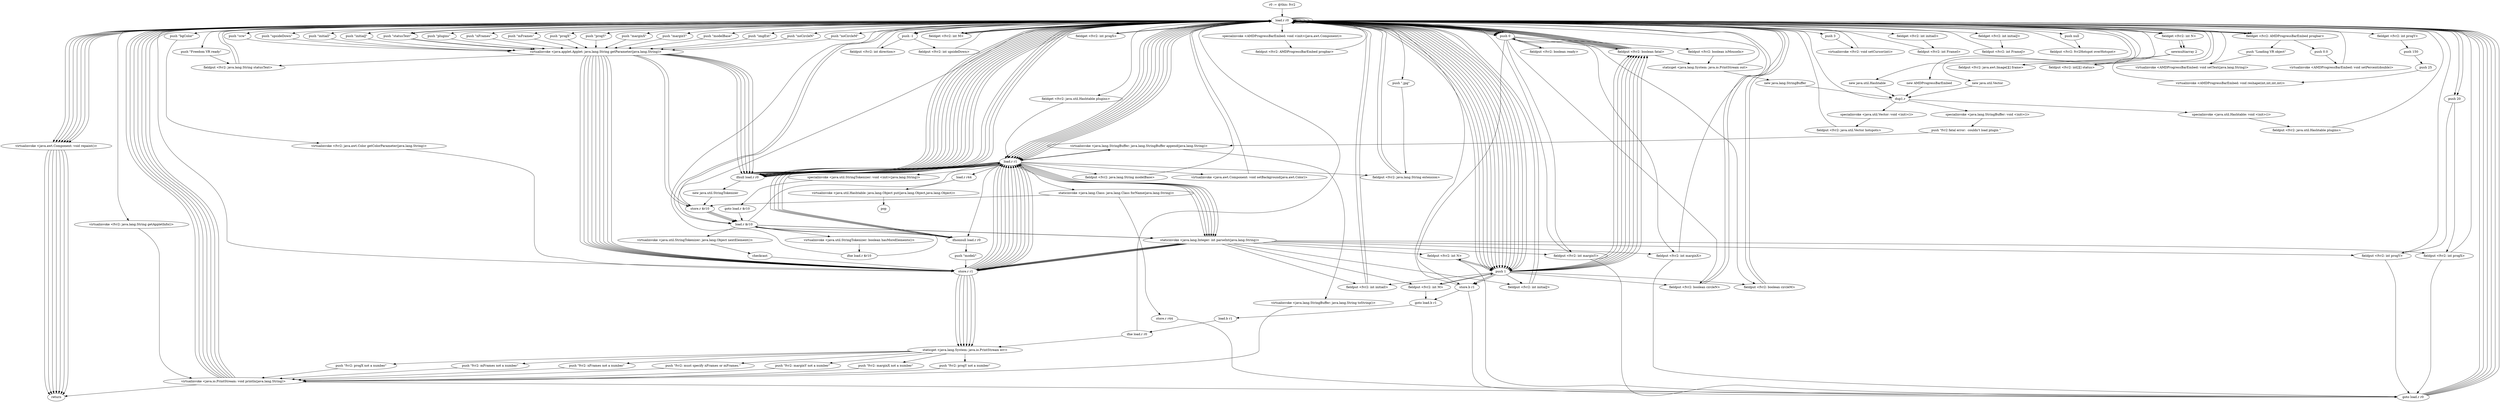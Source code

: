 digraph "" {
    "r0 := @this: fvr2"
    "load.r r0"
    "r0 := @this: fvr2"->"load.r r0";
    "push 0"
    "load.r r0"->"push 0";
    "fieldput <fvr2: boolean fatal>"
    "push 0"->"fieldput <fvr2: boolean fatal>";
    "fieldput <fvr2: boolean fatal>"->"load.r r0";
    "load.r r0"->"push 0";
    "fieldput <fvr2: boolean ready>"
    "push 0"->"fieldput <fvr2: boolean ready>";
    "fieldput <fvr2: boolean ready>"->"push 0";
    "store.b r1"
    "push 0"->"store.b r1";
    "store.b r1"->"load.r r0";
    "push \"nFrames\""
    "load.r r0"->"push \"nFrames\"";
    "virtualinvoke <java.applet.Applet: java.lang.String getParameter(java.lang.String)>"
    "push \"nFrames\""->"virtualinvoke <java.applet.Applet: java.lang.String getParameter(java.lang.String)>";
    "store.r $r10"
    "virtualinvoke <java.applet.Applet: java.lang.String getParameter(java.lang.String)>"->"store.r $r10";
    "load.r $r10"
    "store.r $r10"->"load.r $r10";
    "ifnonnull load.r r0"
    "load.r $r10"->"ifnonnull load.r r0";
    "ifnonnull load.r r0"->"load.r r0";
    "push 1"
    "load.r r0"->"push 1";
    "fieldput <fvr2: int N>"
    "push 1"->"fieldput <fvr2: int N>";
    "goto load.r r0"
    "fieldput <fvr2: int N>"->"goto load.r r0";
    "goto load.r r0"->"load.r r0";
    "push \"mFrames\""
    "load.r r0"->"push \"mFrames\"";
    "push \"mFrames\""->"virtualinvoke <java.applet.Applet: java.lang.String getParameter(java.lang.String)>";
    "virtualinvoke <java.applet.Applet: java.lang.String getParameter(java.lang.String)>"->"store.r $r10";
    "store.r $r10"->"load.r $r10";
    "load.r $r10"->"ifnonnull load.r r0";
    "ifnonnull load.r r0"->"load.r r0";
    "load.r r0"->"push 1";
    "fieldput <fvr2: int M>"
    "push 1"->"fieldput <fvr2: int M>";
    "goto load.b r1"
    "fieldput <fvr2: int M>"->"goto load.b r1";
    "load.b r1"
    "goto load.b r1"->"load.b r1";
    "ifne load.r r0"
    "load.b r1"->"ifne load.r r0";
    "staticget <java.lang.System: java.io.PrintStream err>"
    "ifne load.r r0"->"staticget <java.lang.System: java.io.PrintStream err>";
    "push \"fvr2: must specify nFrames or mFrames.\""
    "staticget <java.lang.System: java.io.PrintStream err>"->"push \"fvr2: must specify nFrames or mFrames.\"";
    "virtualinvoke <java.io.PrintStream: void println(java.lang.String)>"
    "push \"fvr2: must specify nFrames or mFrames.\""->"virtualinvoke <java.io.PrintStream: void println(java.lang.String)>";
    "virtualinvoke <java.io.PrintStream: void println(java.lang.String)>"->"load.r r0";
    "load.r r0"->"push 1";
    "push 1"->"fieldput <fvr2: boolean fatal>";
    "fieldput <fvr2: boolean fatal>"->"load.r r0";
    "virtualinvoke <java.awt.Component: void repaint()>"
    "load.r r0"->"virtualinvoke <java.awt.Component: void repaint()>";
    "return"
    "virtualinvoke <java.awt.Component: void repaint()>"->"return";
    "ifne load.r r0"->"load.r r0";
    "push 20"
    "load.r r0"->"push 20";
    "fieldput <fvr2: int progX>"
    "push 20"->"fieldput <fvr2: int progX>";
    "fieldput <fvr2: int progX>"->"load.r r0";
    "push \"progX\""
    "load.r r0"->"push \"progX\"";
    "push \"progX\""->"virtualinvoke <java.applet.Applet: java.lang.String getParameter(java.lang.String)>";
    "store.r r1"
    "virtualinvoke <java.applet.Applet: java.lang.String getParameter(java.lang.String)>"->"store.r r1";
    "load.r r1"
    "store.r r1"->"load.r r1";
    "ifnull load.r r0"
    "load.r r1"->"ifnull load.r r0";
    "ifnull load.r r0"->"load.r r0";
    "load.r r0"->"load.r r1";
    "staticinvoke <java.lang.Integer: int parseInt(java.lang.String)>"
    "load.r r1"->"staticinvoke <java.lang.Integer: int parseInt(java.lang.String)>";
    "staticinvoke <java.lang.Integer: int parseInt(java.lang.String)>"->"fieldput <fvr2: int progX>";
    "fieldput <fvr2: int progX>"->"goto load.r r0";
    "goto load.r r0"->"load.r r0";
    "load.r r0"->"push 20";
    "fieldput <fvr2: int progY>"
    "push 20"->"fieldput <fvr2: int progY>";
    "fieldput <fvr2: int progY>"->"load.r r0";
    "push \"progY\""
    "load.r r0"->"push \"progY\"";
    "push \"progY\""->"virtualinvoke <java.applet.Applet: java.lang.String getParameter(java.lang.String)>";
    "virtualinvoke <java.applet.Applet: java.lang.String getParameter(java.lang.String)>"->"store.r r1";
    "store.r r1"->"load.r r1";
    "load.r r1"->"ifnull load.r r0";
    "ifnull load.r r0"->"load.r r0";
    "load.r r0"->"load.r r1";
    "load.r r1"->"staticinvoke <java.lang.Integer: int parseInt(java.lang.String)>";
    "staticinvoke <java.lang.Integer: int parseInt(java.lang.String)>"->"fieldput <fvr2: int progY>";
    "fieldput <fvr2: int progY>"->"goto load.r r0";
    "goto load.r r0"->"load.r r0";
    "load.r r0"->"push 0";
    "fieldput <fvr2: int marginX>"
    "push 0"->"fieldput <fvr2: int marginX>";
    "fieldput <fvr2: int marginX>"->"load.r r0";
    "load.r r0"->"push 0";
    "fieldput <fvr2: int marginY>"
    "push 0"->"fieldput <fvr2: int marginY>";
    "fieldput <fvr2: int marginY>"->"load.r r0";
    "push \"marginX\""
    "load.r r0"->"push \"marginX\"";
    "push \"marginX\""->"virtualinvoke <java.applet.Applet: java.lang.String getParameter(java.lang.String)>";
    "virtualinvoke <java.applet.Applet: java.lang.String getParameter(java.lang.String)>"->"store.r r1";
    "store.r r1"->"load.r r1";
    "load.r r1"->"ifnull load.r r0";
    "ifnull load.r r0"->"load.r r0";
    "load.r r0"->"load.r r1";
    "load.r r1"->"staticinvoke <java.lang.Integer: int parseInt(java.lang.String)>";
    "staticinvoke <java.lang.Integer: int parseInt(java.lang.String)>"->"fieldput <fvr2: int marginX>";
    "fieldput <fvr2: int marginX>"->"goto load.r r0";
    "goto load.r r0"->"load.r r0";
    "push \"marginY\""
    "load.r r0"->"push \"marginY\"";
    "push \"marginY\""->"virtualinvoke <java.applet.Applet: java.lang.String getParameter(java.lang.String)>";
    "virtualinvoke <java.applet.Applet: java.lang.String getParameter(java.lang.String)>"->"store.r r1";
    "store.r r1"->"load.r r1";
    "load.r r1"->"ifnull load.r r0";
    "ifnull load.r r0"->"load.r r0";
    "load.r r0"->"load.r r1";
    "load.r r1"->"staticinvoke <java.lang.Integer: int parseInt(java.lang.String)>";
    "staticinvoke <java.lang.Integer: int parseInt(java.lang.String)>"->"fieldput <fvr2: int marginY>";
    "fieldput <fvr2: int marginY>"->"goto load.r r0";
    "goto load.r r0"->"load.r r0";
    "push \"modelBase\""
    "load.r r0"->"push \"modelBase\"";
    "push \"modelBase\""->"virtualinvoke <java.applet.Applet: java.lang.String getParameter(java.lang.String)>";
    "virtualinvoke <java.applet.Applet: java.lang.String getParameter(java.lang.String)>"->"store.r r1";
    "store.r r1"->"load.r r1";
    "load.r r1"->"ifnonnull load.r r0";
    "push \"model/\""
    "ifnonnull load.r r0"->"push \"model/\"";
    "push \"model/\""->"store.r r1";
    "store.r r1"->"load.r r0";
    "load.r r0"->"load.r r1";
    "fieldput <fvr2: java.lang.String modelBase>"
    "load.r r1"->"fieldput <fvr2: java.lang.String modelBase>";
    "fieldput <fvr2: java.lang.String modelBase>"->"load.r r0";
    "push \".jpg\""
    "load.r r0"->"push \".jpg\"";
    "fieldput <fvr2: java.lang.String extension>"
    "push \".jpg\""->"fieldput <fvr2: java.lang.String extension>";
    "fieldput <fvr2: java.lang.String extension>"->"load.r r0";
    "push \"imgExt\""
    "load.r r0"->"push \"imgExt\"";
    "push \"imgExt\""->"virtualinvoke <java.applet.Applet: java.lang.String getParameter(java.lang.String)>";
    "virtualinvoke <java.applet.Applet: java.lang.String getParameter(java.lang.String)>"->"store.r r1";
    "store.r r1"->"load.r r1";
    "load.r r1"->"ifnull load.r r0";
    "ifnull load.r r0"->"load.r r0";
    "load.r r0"->"load.r r1";
    "load.r r1"->"fieldput <fvr2: java.lang.String extension>";
    "fieldput <fvr2: java.lang.String extension>"->"load.r r0";
    "load.r r0"->"push 1";
    "fieldput <fvr2: boolean circleN>"
    "push 1"->"fieldput <fvr2: boolean circleN>";
    "fieldput <fvr2: boolean circleN>"->"load.r r0";
    "push \"noCircleN\""
    "load.r r0"->"push \"noCircleN\"";
    "push \"noCircleN\""->"virtualinvoke <java.applet.Applet: java.lang.String getParameter(java.lang.String)>";
    "virtualinvoke <java.applet.Applet: java.lang.String getParameter(java.lang.String)>"->"ifnull load.r r0";
    "ifnull load.r r0"->"load.r r0";
    "load.r r0"->"push 0";
    "push 0"->"fieldput <fvr2: boolean circleN>";
    "fieldput <fvr2: boolean circleN>"->"load.r r0";
    "load.r r0"->"push 1";
    "fieldput <fvr2: boolean circleM>"
    "push 1"->"fieldput <fvr2: boolean circleM>";
    "fieldput <fvr2: boolean circleM>"->"load.r r0";
    "push \"noCircleM\""
    "load.r r0"->"push \"noCircleM\"";
    "push \"noCircleM\""->"virtualinvoke <java.applet.Applet: java.lang.String getParameter(java.lang.String)>";
    "virtualinvoke <java.applet.Applet: java.lang.String getParameter(java.lang.String)>"->"ifnull load.r r0";
    "ifnull load.r r0"->"load.r r0";
    "load.r r0"->"push 0";
    "push 0"->"fieldput <fvr2: boolean circleM>";
    "fieldput <fvr2: boolean circleM>"->"load.r r0";
    "push \"ccw\""
    "load.r r0"->"push \"ccw\"";
    "push \"ccw\""->"virtualinvoke <java.applet.Applet: java.lang.String getParameter(java.lang.String)>";
    "virtualinvoke <java.applet.Applet: java.lang.String getParameter(java.lang.String)>"->"ifnull load.r r0";
    "ifnull load.r r0"->"load.r r0";
    "push -1"
    "load.r r0"->"push -1";
    "fieldput <fvr2: int direction>"
    "push -1"->"fieldput <fvr2: int direction>";
    "fieldput <fvr2: int direction>"->"load.r r0";
    "push \"upsideDown\""
    "load.r r0"->"push \"upsideDown\"";
    "push \"upsideDown\""->"virtualinvoke <java.applet.Applet: java.lang.String getParameter(java.lang.String)>";
    "virtualinvoke <java.applet.Applet: java.lang.String getParameter(java.lang.String)>"->"ifnull load.r r0";
    "ifnull load.r r0"->"load.r r0";
    "load.r r0"->"push -1";
    "fieldput <fvr2: int upsideDown>"
    "push -1"->"fieldput <fvr2: int upsideDown>";
    "fieldput <fvr2: int upsideDown>"->"load.r r0";
    "load.r r0"->"push 1";
    "fieldput <fvr2: int initialI>"
    "push 1"->"fieldput <fvr2: int initialI>";
    "fieldput <fvr2: int initialI>"->"load.r r0";
    "push \"initialI\""
    "load.r r0"->"push \"initialI\"";
    "push \"initialI\""->"virtualinvoke <java.applet.Applet: java.lang.String getParameter(java.lang.String)>";
    "virtualinvoke <java.applet.Applet: java.lang.String getParameter(java.lang.String)>"->"store.r r1";
    "store.r r1"->"load.r r1";
    "load.r r1"->"ifnull load.r r0";
    "ifnull load.r r0"->"load.r r0";
    "load.r r0"->"load.r r1";
    "load.r r1"->"staticinvoke <java.lang.Integer: int parseInt(java.lang.String)>";
    "staticinvoke <java.lang.Integer: int parseInt(java.lang.String)>"->"fieldput <fvr2: int initialI>";
    "fieldput <fvr2: int initialI>"->"load.r r0";
    "load.r r0"->"push 1";
    "fieldput <fvr2: int initialJ>"
    "push 1"->"fieldput <fvr2: int initialJ>";
    "fieldput <fvr2: int initialJ>"->"load.r r0";
    "push \"initialJ\""
    "load.r r0"->"push \"initialJ\"";
    "push \"initialJ\""->"virtualinvoke <java.applet.Applet: java.lang.String getParameter(java.lang.String)>";
    "virtualinvoke <java.applet.Applet: java.lang.String getParameter(java.lang.String)>"->"store.r r1";
    "store.r r1"->"load.r r1";
    "load.r r1"->"ifnull load.r r0";
    "ifnull load.r r0"->"load.r r0";
    "load.r r0"->"load.r r1";
    "load.r r1"->"staticinvoke <java.lang.Integer: int parseInt(java.lang.String)>";
    "staticinvoke <java.lang.Integer: int parseInt(java.lang.String)>"->"fieldput <fvr2: int initialJ>";
    "fieldput <fvr2: int initialJ>"->"load.r r0";
    "push \"bgColor\""
    "load.r r0"->"push \"bgColor\"";
    "virtualinvoke <fvr2: java.awt.Color getColorParameter(java.lang.String)>"
    "push \"bgColor\""->"virtualinvoke <fvr2: java.awt.Color getColorParameter(java.lang.String)>";
    "virtualinvoke <fvr2: java.awt.Color getColorParameter(java.lang.String)>"->"store.r r1";
    "store.r r1"->"load.r r1";
    "load.r r1"->"ifnull load.r r0";
    "ifnull load.r r0"->"load.r r0";
    "load.r r0"->"load.r r1";
    "virtualinvoke <java.awt.Component: void setBackground(java.awt.Color)>"
    "load.r r1"->"virtualinvoke <java.awt.Component: void setBackground(java.awt.Color)>";
    "virtualinvoke <java.awt.Component: void setBackground(java.awt.Color)>"->"load.r r0";
    "push \"Freedom VR ready\""
    "load.r r0"->"push \"Freedom VR ready\"";
    "fieldput <fvr2: java.lang.String statusText>"
    "push \"Freedom VR ready\""->"fieldput <fvr2: java.lang.String statusText>";
    "fieldput <fvr2: java.lang.String statusText>"->"load.r r0";
    "push \"statusText\""
    "load.r r0"->"push \"statusText\"";
    "push \"statusText\""->"virtualinvoke <java.applet.Applet: java.lang.String getParameter(java.lang.String)>";
    "virtualinvoke <java.applet.Applet: java.lang.String getParameter(java.lang.String)>"->"ifnull load.r r0";
    "ifnull load.r r0"->"load.r r0";
    "load.r r0"->"load.r r0";
    "load.r r0"->"push \"statusText\"";
    "push \"statusText\""->"virtualinvoke <java.applet.Applet: java.lang.String getParameter(java.lang.String)>";
    "virtualinvoke <java.applet.Applet: java.lang.String getParameter(java.lang.String)>"->"fieldput <fvr2: java.lang.String statusText>";
    "fieldput <fvr2: java.lang.String statusText>"->"load.r r0";
    "new java.util.Hashtable"
    "load.r r0"->"new java.util.Hashtable";
    "dup1.r"
    "new java.util.Hashtable"->"dup1.r";
    "specialinvoke <java.util.Hashtable: void <init>()>"
    "dup1.r"->"specialinvoke <java.util.Hashtable: void <init>()>";
    "fieldput <fvr2: java.util.Hashtable plugins>"
    "specialinvoke <java.util.Hashtable: void <init>()>"->"fieldput <fvr2: java.util.Hashtable plugins>";
    "fieldput <fvr2: java.util.Hashtable plugins>"->"load.r r0";
    "push \"plugins\""
    "load.r r0"->"push \"plugins\"";
    "push \"plugins\""->"virtualinvoke <java.applet.Applet: java.lang.String getParameter(java.lang.String)>";
    "virtualinvoke <java.applet.Applet: java.lang.String getParameter(java.lang.String)>"->"store.r r1";
    "store.r r1"->"load.r r1";
    "load.r r1"->"ifnull load.r r0";
    "new java.util.StringTokenizer"
    "ifnull load.r r0"->"new java.util.StringTokenizer";
    "new java.util.StringTokenizer"->"store.r $r10";
    "store.r $r10"->"load.r $r10";
    "load.r $r10"->"load.r r1";
    "specialinvoke <java.util.StringTokenizer: void <init>(java.lang.String)>"
    "load.r r1"->"specialinvoke <java.util.StringTokenizer: void <init>(java.lang.String)>";
    "goto load.r $r10"
    "specialinvoke <java.util.StringTokenizer: void <init>(java.lang.String)>"->"goto load.r $r10";
    "goto load.r $r10"->"load.r $r10";
    "virtualinvoke <java.util.StringTokenizer: boolean hasMoreElements()>"
    "load.r $r10"->"virtualinvoke <java.util.StringTokenizer: boolean hasMoreElements()>";
    "ifne load.r $r10"
    "virtualinvoke <java.util.StringTokenizer: boolean hasMoreElements()>"->"ifne load.r $r10";
    "ifne load.r $r10"->"load.r r0";
    "load.r r0"->"load.r r0";
    "fieldget <fvr2: int M>"
    "load.r r0"->"fieldget <fvr2: int M>";
    "fieldget <fvr2: int M>"->"load.r r0";
    "fieldget <fvr2: int N>"
    "load.r r0"->"fieldget <fvr2: int N>";
    "newmultiarray 2"
    "fieldget <fvr2: int N>"->"newmultiarray 2";
    "fieldput <fvr2: java.awt.Image[][] frame>"
    "newmultiarray 2"->"fieldput <fvr2: java.awt.Image[][] frame>";
    "fieldput <fvr2: java.awt.Image[][] frame>"->"load.r r0";
    "load.r r0"->"load.r r0";
    "load.r r0"->"fieldget <fvr2: int M>";
    "fieldget <fvr2: int M>"->"load.r r0";
    "load.r r0"->"fieldget <fvr2: int N>";
    "fieldget <fvr2: int N>"->"newmultiarray 2";
    "fieldput <fvr2: int[][] status>"
    "newmultiarray 2"->"fieldput <fvr2: int[][] status>";
    "fieldput <fvr2: int[][] status>"->"load.r r0";
    "new AMDProgressBarEmbed"
    "load.r r0"->"new AMDProgressBarEmbed";
    "new AMDProgressBarEmbed"->"dup1.r";
    "dup1.r"->"load.r r0";
    "specialinvoke <AMDProgressBarEmbed: void <init>(java.awt.Component)>"
    "load.r r0"->"specialinvoke <AMDProgressBarEmbed: void <init>(java.awt.Component)>";
    "fieldput <fvr2: AMDProgressBarEmbed progbar>"
    "specialinvoke <AMDProgressBarEmbed: void <init>(java.awt.Component)>"->"fieldput <fvr2: AMDProgressBarEmbed progbar>";
    "fieldput <fvr2: AMDProgressBarEmbed progbar>"->"load.r r0";
    "fieldget <fvr2: AMDProgressBarEmbed progbar>"
    "load.r r0"->"fieldget <fvr2: AMDProgressBarEmbed progbar>";
    "fieldget <fvr2: AMDProgressBarEmbed progbar>"->"load.r r0";
    "fieldget <fvr2: int progX>"
    "load.r r0"->"fieldget <fvr2: int progX>";
    "fieldget <fvr2: int progX>"->"load.r r0";
    "fieldget <fvr2: int progY>"
    "load.r r0"->"fieldget <fvr2: int progY>";
    "push 150"
    "fieldget <fvr2: int progY>"->"push 150";
    "push 25"
    "push 150"->"push 25";
    "virtualinvoke <AMDProgressBarEmbed: void reshape(int,int,int,int)>"
    "push 25"->"virtualinvoke <AMDProgressBarEmbed: void reshape(int,int,int,int)>";
    "virtualinvoke <AMDProgressBarEmbed: void reshape(int,int,int,int)>"->"load.r r0";
    "load.r r0"->"fieldget <fvr2: AMDProgressBarEmbed progbar>";
    "push \"Loading VR object\""
    "fieldget <fvr2: AMDProgressBarEmbed progbar>"->"push \"Loading VR object\"";
    "virtualinvoke <AMDProgressBarEmbed: void setText(java.lang.String)>"
    "push \"Loading VR object\""->"virtualinvoke <AMDProgressBarEmbed: void setText(java.lang.String)>";
    "virtualinvoke <AMDProgressBarEmbed: void setText(java.lang.String)>"->"load.r r0";
    "load.r r0"->"fieldget <fvr2: AMDProgressBarEmbed progbar>";
    "push 0.0"
    "fieldget <fvr2: AMDProgressBarEmbed progbar>"->"push 0.0";
    "virtualinvoke <AMDProgressBarEmbed: void setPercent(double)>"
    "push 0.0"->"virtualinvoke <AMDProgressBarEmbed: void setPercent(double)>";
    "virtualinvoke <AMDProgressBarEmbed: void setPercent(double)>"->"load.r r0";
    "push 3"
    "load.r r0"->"push 3";
    "virtualinvoke <fvr2: void setCursor(int)>"
    "push 3"->"virtualinvoke <fvr2: void setCursor(int)>";
    "virtualinvoke <fvr2: void setCursor(int)>"->"load.r r0";
    "load.r r0"->"load.r r0";
    "fieldget <fvr2: int initialI>"
    "load.r r0"->"fieldget <fvr2: int initialI>";
    "fieldput <fvr2: int FrameI>"
    "fieldget <fvr2: int initialI>"->"fieldput <fvr2: int FrameI>";
    "fieldput <fvr2: int FrameI>"->"load.r r0";
    "load.r r0"->"load.r r0";
    "fieldget <fvr2: int initialJ>"
    "load.r r0"->"fieldget <fvr2: int initialJ>";
    "fieldput <fvr2: int FrameJ>"
    "fieldget <fvr2: int initialJ>"->"fieldput <fvr2: int FrameJ>";
    "fieldput <fvr2: int FrameJ>"->"load.r r0";
    "new java.util.Vector"
    "load.r r0"->"new java.util.Vector";
    "new java.util.Vector"->"dup1.r";
    "specialinvoke <java.util.Vector: void <init>()>"
    "dup1.r"->"specialinvoke <java.util.Vector: void <init>()>";
    "fieldput <fvr2: java.util.Vector hotspots>"
    "specialinvoke <java.util.Vector: void <init>()>"->"fieldput <fvr2: java.util.Vector hotspots>";
    "fieldput <fvr2: java.util.Vector hotspots>"->"load.r r0";
    "push null"
    "load.r r0"->"push null";
    "fieldput <fvr2: fvr2Hotspot overHotspot>"
    "push null"->"fieldput <fvr2: fvr2Hotspot overHotspot>";
    "fieldput <fvr2: fvr2Hotspot overHotspot>"->"load.r r0";
    "load.r r0"->"push 0";
    "fieldput <fvr2: boolean isMouseIn>"
    "push 0"->"fieldput <fvr2: boolean isMouseIn>";
    "staticget <java.lang.System: java.io.PrintStream out>"
    "fieldput <fvr2: boolean isMouseIn>"->"staticget <java.lang.System: java.io.PrintStream out>";
    "staticget <java.lang.System: java.io.PrintStream out>"->"load.r r0";
    "virtualinvoke <fvr2: java.lang.String getAppletInfo()>"
    "load.r r0"->"virtualinvoke <fvr2: java.lang.String getAppletInfo()>";
    "virtualinvoke <fvr2: java.lang.String getAppletInfo()>"->"virtualinvoke <java.io.PrintStream: void println(java.lang.String)>";
    "virtualinvoke <java.io.PrintStream: void println(java.lang.String)>"->"return";
    "ifne load.r $r10"->"load.r $r10";
    "virtualinvoke <java.util.StringTokenizer: java.lang.Object nextElement()>"
    "load.r $r10"->"virtualinvoke <java.util.StringTokenizer: java.lang.Object nextElement()>";
    "checkcast"
    "virtualinvoke <java.util.StringTokenizer: java.lang.Object nextElement()>"->"checkcast";
    "checkcast"->"store.r r1";
    "store.r r1"->"load.r r1";
    "staticinvoke <java.lang.Class: java.lang.Class forName(java.lang.String)>"
    "load.r r1"->"staticinvoke <java.lang.Class: java.lang.Class forName(java.lang.String)>";
    "store.r r44"
    "staticinvoke <java.lang.Class: java.lang.Class forName(java.lang.String)>"->"store.r r44";
    "store.r r44"->"goto load.r r0";
    "goto load.r r0"->"load.r r0";
    "fieldget <fvr2: java.util.Hashtable plugins>"
    "load.r r0"->"fieldget <fvr2: java.util.Hashtable plugins>";
    "fieldget <fvr2: java.util.Hashtable plugins>"->"load.r r1";
    "load.r r44"
    "load.r r1"->"load.r r44";
    "virtualinvoke <java.util.Hashtable: java.lang.Object put(java.lang.Object,java.lang.Object)>"
    "load.r r44"->"virtualinvoke <java.util.Hashtable: java.lang.Object put(java.lang.Object,java.lang.Object)>";
    "pop"
    "virtualinvoke <java.util.Hashtable: java.lang.Object put(java.lang.Object,java.lang.Object)>"->"pop";
    "staticinvoke <java.lang.Class: java.lang.Class forName(java.lang.String)>"->"store.r $r10";
    "store.r $r10"->"load.r r0";
    "load.r r0"->"push 1";
    "push 1"->"fieldput <fvr2: boolean fatal>";
    "fieldput <fvr2: boolean fatal>"->"staticget <java.lang.System: java.io.PrintStream out>";
    "new java.lang.StringBuffer"
    "staticget <java.lang.System: java.io.PrintStream out>"->"new java.lang.StringBuffer";
    "new java.lang.StringBuffer"->"dup1.r";
    "specialinvoke <java.lang.StringBuffer: void <init>()>"
    "dup1.r"->"specialinvoke <java.lang.StringBuffer: void <init>()>";
    "push \"fvr2 fatal error:  couldn\'t load plugin \""
    "specialinvoke <java.lang.StringBuffer: void <init>()>"->"push \"fvr2 fatal error:  couldn\'t load plugin \"";
    "virtualinvoke <java.lang.StringBuffer: java.lang.StringBuffer append(java.lang.String)>"
    "push \"fvr2 fatal error:  couldn\'t load plugin \""->"virtualinvoke <java.lang.StringBuffer: java.lang.StringBuffer append(java.lang.String)>";
    "virtualinvoke <java.lang.StringBuffer: java.lang.StringBuffer append(java.lang.String)>"->"load.r r1";
    "load.r r1"->"virtualinvoke <java.lang.StringBuffer: java.lang.StringBuffer append(java.lang.String)>";
    "virtualinvoke <java.lang.StringBuffer: java.lang.String toString()>"
    "virtualinvoke <java.lang.StringBuffer: java.lang.StringBuffer append(java.lang.String)>"->"virtualinvoke <java.lang.StringBuffer: java.lang.String toString()>";
    "virtualinvoke <java.lang.StringBuffer: java.lang.String toString()>"->"virtualinvoke <java.io.PrintStream: void println(java.lang.String)>";
    "virtualinvoke <java.io.PrintStream: void println(java.lang.String)>"->"goto load.r r0";
    "staticinvoke <java.lang.Integer: int parseInt(java.lang.String)>"->"store.r r1";
    "store.r r1"->"staticget <java.lang.System: java.io.PrintStream err>";
    "push \"fvr2: marginY not a number\""
    "staticget <java.lang.System: java.io.PrintStream err>"->"push \"fvr2: marginY not a number\"";
    "push \"fvr2: marginY not a number\""->"virtualinvoke <java.io.PrintStream: void println(java.lang.String)>";
    "virtualinvoke <java.io.PrintStream: void println(java.lang.String)>"->"load.r r0";
    "load.r r0"->"push 1";
    "push 1"->"fieldput <fvr2: boolean fatal>";
    "fieldput <fvr2: boolean fatal>"->"load.r r0";
    "load.r r0"->"virtualinvoke <java.awt.Component: void repaint()>";
    "virtualinvoke <java.awt.Component: void repaint()>"->"return";
    "staticinvoke <java.lang.Integer: int parseInt(java.lang.String)>"->"store.r r1";
    "store.r r1"->"staticget <java.lang.System: java.io.PrintStream err>";
    "push \"fvr2: marginX not a number\""
    "staticget <java.lang.System: java.io.PrintStream err>"->"push \"fvr2: marginX not a number\"";
    "push \"fvr2: marginX not a number\""->"virtualinvoke <java.io.PrintStream: void println(java.lang.String)>";
    "virtualinvoke <java.io.PrintStream: void println(java.lang.String)>"->"load.r r0";
    "load.r r0"->"push 1";
    "push 1"->"fieldput <fvr2: boolean fatal>";
    "fieldput <fvr2: boolean fatal>"->"load.r r0";
    "load.r r0"->"virtualinvoke <java.awt.Component: void repaint()>";
    "virtualinvoke <java.awt.Component: void repaint()>"->"return";
    "staticinvoke <java.lang.Integer: int parseInt(java.lang.String)>"->"store.r r1";
    "store.r r1"->"staticget <java.lang.System: java.io.PrintStream err>";
    "push \"fvr2: progY not a number\""
    "staticget <java.lang.System: java.io.PrintStream err>"->"push \"fvr2: progY not a number\"";
    "push \"fvr2: progY not a number\""->"virtualinvoke <java.io.PrintStream: void println(java.lang.String)>";
    "virtualinvoke <java.io.PrintStream: void println(java.lang.String)>"->"load.r r0";
    "load.r r0"->"push 1";
    "push 1"->"fieldput <fvr2: boolean fatal>";
    "fieldput <fvr2: boolean fatal>"->"load.r r0";
    "load.r r0"->"virtualinvoke <java.awt.Component: void repaint()>";
    "virtualinvoke <java.awt.Component: void repaint()>"->"return";
    "staticinvoke <java.lang.Integer: int parseInt(java.lang.String)>"->"store.r r1";
    "store.r r1"->"staticget <java.lang.System: java.io.PrintStream err>";
    "push \"fvr2: progX not a number\""
    "staticget <java.lang.System: java.io.PrintStream err>"->"push \"fvr2: progX not a number\"";
    "push \"fvr2: progX not a number\""->"virtualinvoke <java.io.PrintStream: void println(java.lang.String)>";
    "virtualinvoke <java.io.PrintStream: void println(java.lang.String)>"->"load.r r0";
    "load.r r0"->"push 1";
    "push 1"->"fieldput <fvr2: boolean fatal>";
    "fieldput <fvr2: boolean fatal>"->"load.r r0";
    "load.r r0"->"virtualinvoke <java.awt.Component: void repaint()>";
    "virtualinvoke <java.awt.Component: void repaint()>"->"return";
    "ifnonnull load.r r0"->"load.r r0";
    "load.r r0"->"load.r $r10";
    "load.r $r10"->"staticinvoke <java.lang.Integer: int parseInt(java.lang.String)>";
    "staticinvoke <java.lang.Integer: int parseInt(java.lang.String)>"->"fieldput <fvr2: int M>";
    "fieldput <fvr2: int M>"->"push 1";
    "push 1"->"store.b r1";
    "store.b r1"->"goto load.b r1";
    "staticinvoke <java.lang.Integer: int parseInt(java.lang.String)>"->"store.r r1";
    "store.r r1"->"staticget <java.lang.System: java.io.PrintStream err>";
    "push \"fvr2: mFrames not a number\""
    "staticget <java.lang.System: java.io.PrintStream err>"->"push \"fvr2: mFrames not a number\"";
    "push \"fvr2: mFrames not a number\""->"virtualinvoke <java.io.PrintStream: void println(java.lang.String)>";
    "virtualinvoke <java.io.PrintStream: void println(java.lang.String)>"->"load.r r0";
    "load.r r0"->"push 1";
    "push 1"->"fieldput <fvr2: boolean fatal>";
    "fieldput <fvr2: boolean fatal>"->"load.r r0";
    "load.r r0"->"virtualinvoke <java.awt.Component: void repaint()>";
    "virtualinvoke <java.awt.Component: void repaint()>"->"return";
    "ifnonnull load.r r0"->"load.r r0";
    "load.r r0"->"load.r $r10";
    "load.r $r10"->"staticinvoke <java.lang.Integer: int parseInt(java.lang.String)>";
    "staticinvoke <java.lang.Integer: int parseInt(java.lang.String)>"->"fieldput <fvr2: int N>";
    "fieldput <fvr2: int N>"->"push 1";
    "push 1"->"store.b r1";
    "store.b r1"->"goto load.r r0";
    "staticinvoke <java.lang.Integer: int parseInt(java.lang.String)>"->"store.r r1";
    "store.r r1"->"staticget <java.lang.System: java.io.PrintStream err>";
    "push \"fvr2: nFrames not a number\""
    "staticget <java.lang.System: java.io.PrintStream err>"->"push \"fvr2: nFrames not a number\"";
    "push \"fvr2: nFrames not a number\""->"virtualinvoke <java.io.PrintStream: void println(java.lang.String)>";
    "virtualinvoke <java.io.PrintStream: void println(java.lang.String)>"->"load.r r0";
    "load.r r0"->"push 1";
    "push 1"->"fieldput <fvr2: boolean fatal>";
    "fieldput <fvr2: boolean fatal>"->"load.r r0";
    "load.r r0"->"virtualinvoke <java.awt.Component: void repaint()>";
    "virtualinvoke <java.awt.Component: void repaint()>"->"return";
}
